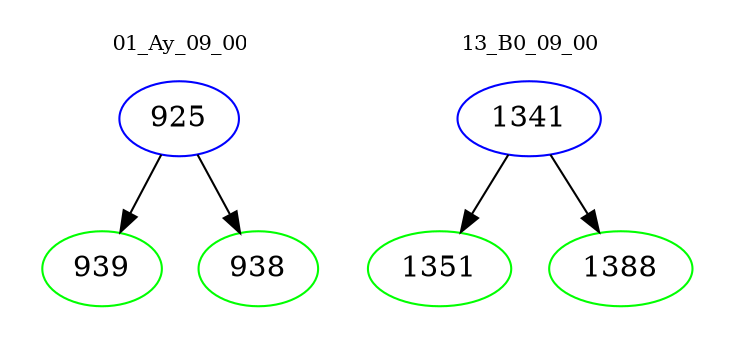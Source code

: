 digraph{
subgraph cluster_0 {
color = white
label = "01_Ay_09_00";
fontsize=10;
T0_925 [label="925", color="blue"]
T0_925 -> T0_939 [color="black"]
T0_939 [label="939", color="green"]
T0_925 -> T0_938 [color="black"]
T0_938 [label="938", color="green"]
}
subgraph cluster_1 {
color = white
label = "13_B0_09_00";
fontsize=10;
T1_1341 [label="1341", color="blue"]
T1_1341 -> T1_1351 [color="black"]
T1_1351 [label="1351", color="green"]
T1_1341 -> T1_1388 [color="black"]
T1_1388 [label="1388", color="green"]
}
}
